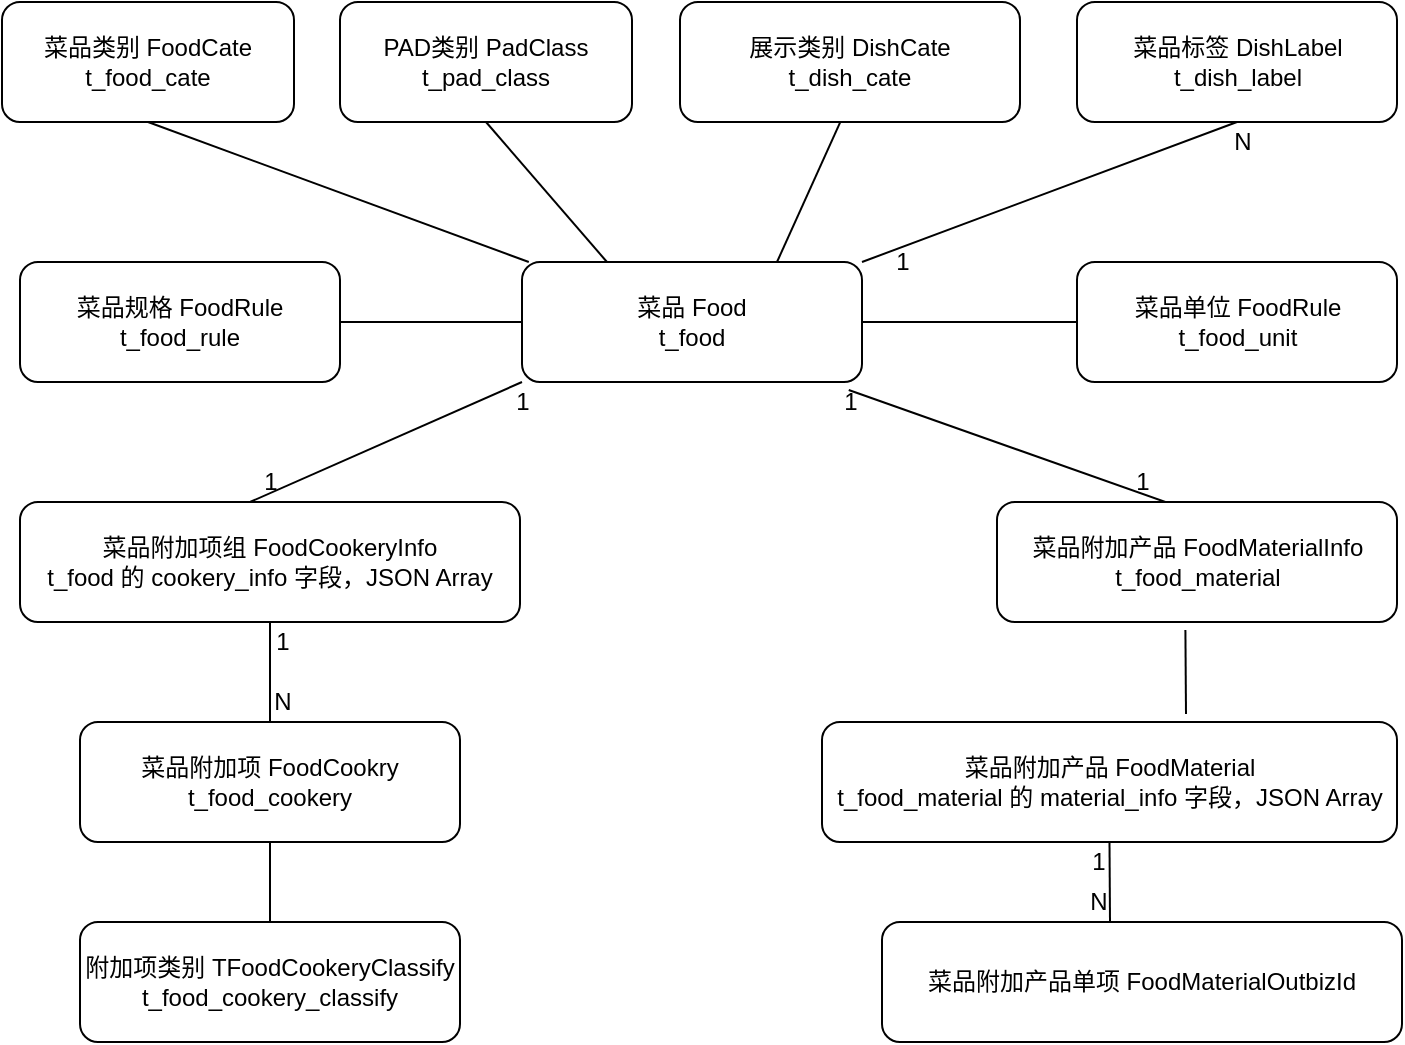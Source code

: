<mxfile version="12.9.3" type="github">
  <diagram id="4V4tQLnMtYVtYV8gn-_p" name="Page-1">
    <mxGraphModel dx="892" dy="526" grid="1" gridSize="10" guides="1" tooltips="1" connect="1" arrows="1" fold="1" page="1" pageScale="1" pageWidth="827" pageHeight="1169" math="0" shadow="0">
      <root>
        <mxCell id="0" />
        <mxCell id="1" parent="0" />
        <mxCell id="sSO3kZN4EnUUkSsGxBi6-1" value="PAD类别 PadClass&lt;br&gt;t_pad_class" style="rounded=1;whiteSpace=wrap;html=1;" vertex="1" parent="1">
          <mxGeometry x="219" y="40" width="146" height="60" as="geometry" />
        </mxCell>
        <mxCell id="sSO3kZN4EnUUkSsGxBi6-2" value="菜品类别 FoodCate&lt;br&gt;t_food_cate" style="rounded=1;whiteSpace=wrap;html=1;" vertex="1" parent="1">
          <mxGeometry x="50" y="40" width="146" height="60" as="geometry" />
        </mxCell>
        <mxCell id="sSO3kZN4EnUUkSsGxBi6-6" value="菜品 Food&lt;br&gt;t_food" style="rounded=1;whiteSpace=wrap;html=1;" vertex="1" parent="1">
          <mxGeometry x="310" y="170" width="170" height="60" as="geometry" />
        </mxCell>
        <mxCell id="sSO3kZN4EnUUkSsGxBi6-8" value="展示类别 DishCate&lt;br&gt;t_dish_cate" style="rounded=1;whiteSpace=wrap;html=1;" vertex="1" parent="1">
          <mxGeometry x="389" y="40" width="170" height="60" as="geometry" />
        </mxCell>
        <mxCell id="sSO3kZN4EnUUkSsGxBi6-9" value="菜品标签&amp;nbsp;DishLabel&lt;br&gt;t_dish_label" style="rounded=1;whiteSpace=wrap;html=1;" vertex="1" parent="1">
          <mxGeometry x="587.5" y="40" width="160" height="60" as="geometry" />
        </mxCell>
        <mxCell id="sSO3kZN4EnUUkSsGxBi6-10" value="附加项类别 TFoodCookeryClassify&lt;br&gt;t_food_cookery_classify" style="rounded=1;whiteSpace=wrap;html=1;" vertex="1" parent="1">
          <mxGeometry x="89" y="500" width="190" height="60" as="geometry" />
        </mxCell>
        <mxCell id="sSO3kZN4EnUUkSsGxBi6-11" value="" style="endArrow=none;html=1;entryX=0.5;entryY=1;entryDx=0;entryDy=0;exitX=1;exitY=0;exitDx=0;exitDy=0;" edge="1" parent="1" source="sSO3kZN4EnUUkSsGxBi6-6" target="sSO3kZN4EnUUkSsGxBi6-9">
          <mxGeometry width="50" height="50" relative="1" as="geometry">
            <mxPoint x="494" y="190" as="sourcePoint" />
            <mxPoint x="544" y="140" as="targetPoint" />
          </mxGeometry>
        </mxCell>
        <mxCell id="sSO3kZN4EnUUkSsGxBi6-13" value="N" style="text;html=1;align=center;verticalAlign=middle;resizable=0;points=[];autosize=1;" vertex="1" parent="1">
          <mxGeometry x="660" y="100" width="20" height="20" as="geometry" />
        </mxCell>
        <mxCell id="sSO3kZN4EnUUkSsGxBi6-14" value="1" style="text;html=1;align=center;verticalAlign=middle;resizable=0;points=[];autosize=1;" vertex="1" parent="1">
          <mxGeometry x="490" y="160" width="20" height="20" as="geometry" />
        </mxCell>
        <mxCell id="sSO3kZN4EnUUkSsGxBi6-20" value="" style="endArrow=none;html=1;entryX=0.5;entryY=1;entryDx=0;entryDy=0;" edge="1" parent="1" source="sSO3kZN4EnUUkSsGxBi6-6" target="sSO3kZN4EnUUkSsGxBi6-2">
          <mxGeometry width="50" height="50" relative="1" as="geometry">
            <mxPoint x="420" y="220" as="sourcePoint" />
            <mxPoint x="470" y="170" as="targetPoint" />
          </mxGeometry>
        </mxCell>
        <mxCell id="sSO3kZN4EnUUkSsGxBi6-21" value="" style="endArrow=none;html=1;entryX=0.5;entryY=1;entryDx=0;entryDy=0;exitX=0.25;exitY=0;exitDx=0;exitDy=0;" edge="1" parent="1" source="sSO3kZN4EnUUkSsGxBi6-6" target="sSO3kZN4EnUUkSsGxBi6-1">
          <mxGeometry width="50" height="50" relative="1" as="geometry">
            <mxPoint x="420" y="220" as="sourcePoint" />
            <mxPoint x="470" y="170" as="targetPoint" />
          </mxGeometry>
        </mxCell>
        <mxCell id="sSO3kZN4EnUUkSsGxBi6-22" value="" style="endArrow=none;html=1;entryX=0.472;entryY=0.997;entryDx=0;entryDy=0;entryPerimeter=0;exitX=0.75;exitY=0;exitDx=0;exitDy=0;" edge="1" parent="1" source="sSO3kZN4EnUUkSsGxBi6-6" target="sSO3kZN4EnUUkSsGxBi6-8">
          <mxGeometry width="50" height="50" relative="1" as="geometry">
            <mxPoint x="420" y="220" as="sourcePoint" />
            <mxPoint x="470" y="170" as="targetPoint" />
          </mxGeometry>
        </mxCell>
        <mxCell id="sSO3kZN4EnUUkSsGxBi6-31" value="菜品附加项 FoodCookry&lt;br&gt;t_food_cookery" style="rounded=1;whiteSpace=wrap;html=1;" vertex="1" parent="1">
          <mxGeometry x="89" y="400" width="190" height="60" as="geometry" />
        </mxCell>
        <mxCell id="sSO3kZN4EnUUkSsGxBi6-35" value="" style="endArrow=none;html=1;entryX=0.5;entryY=1;entryDx=0;entryDy=0;exitX=0.5;exitY=0;exitDx=0;exitDy=0;" edge="1" parent="1" target="sSO3kZN4EnUUkSsGxBi6-31" source="sSO3kZN4EnUUkSsGxBi6-10">
          <mxGeometry width="50" height="50" relative="1" as="geometry">
            <mxPoint x="375" y="455" as="sourcePoint" />
            <mxPoint x="190" y="425" as="targetPoint" />
          </mxGeometry>
        </mxCell>
        <mxCell id="sSO3kZN4EnUUkSsGxBi6-38" value="菜品附加产品 FoodMaterial&lt;br&gt;t_food_material 的 material_info 字段，JSON Array" style="rounded=1;whiteSpace=wrap;html=1;" vertex="1" parent="1">
          <mxGeometry x="460" y="400" width="287.5" height="60" as="geometry" />
        </mxCell>
        <mxCell id="sSO3kZN4EnUUkSsGxBi6-42" value="菜品附加产品单项 FoodMaterialOutbizId" style="rounded=1;whiteSpace=wrap;html=1;" vertex="1" parent="1">
          <mxGeometry x="490" y="500" width="260" height="60" as="geometry" />
        </mxCell>
        <mxCell id="sSO3kZN4EnUUkSsGxBi6-48" value="菜品规格 FoodRule&lt;br&gt;t_food_rule" style="rounded=1;whiteSpace=wrap;html=1;" vertex="1" parent="1">
          <mxGeometry x="59" y="170" width="160" height="60" as="geometry" />
        </mxCell>
        <mxCell id="sSO3kZN4EnUUkSsGxBi6-49" value="菜品单位 FoodRule&lt;br&gt;t_food_unit" style="rounded=1;whiteSpace=wrap;html=1;" vertex="1" parent="1">
          <mxGeometry x="587.5" y="170" width="160" height="60" as="geometry" />
        </mxCell>
        <mxCell id="sSO3kZN4EnUUkSsGxBi6-50" value="菜品附加项组 FoodCookeryInfo&lt;br&gt;t_food 的&amp;nbsp;cookery_info 字段，JSON Array" style="rounded=1;whiteSpace=wrap;html=1;" vertex="1" parent="1">
          <mxGeometry x="59" y="290" width="250" height="60" as="geometry" />
        </mxCell>
        <mxCell id="sSO3kZN4EnUUkSsGxBi6-51" value="" style="endArrow=none;html=1;exitX=0.46;exitY=0;exitDx=0;exitDy=0;exitPerimeter=0;entryX=0;entryY=1;entryDx=0;entryDy=0;" edge="1" parent="1" source="sSO3kZN4EnUUkSsGxBi6-50" target="sSO3kZN4EnUUkSsGxBi6-6">
          <mxGeometry width="50" height="50" relative="1" as="geometry">
            <mxPoint x="460" y="300" as="sourcePoint" />
            <mxPoint x="510" y="250" as="targetPoint" />
          </mxGeometry>
        </mxCell>
        <mxCell id="sSO3kZN4EnUUkSsGxBi6-52" value="1" style="text;html=1;align=center;verticalAlign=middle;resizable=0;points=[];autosize=1;" vertex="1" parent="1">
          <mxGeometry x="300" y="230" width="20" height="20" as="geometry" />
        </mxCell>
        <mxCell id="sSO3kZN4EnUUkSsGxBi6-53" value="1" style="text;html=1;align=center;verticalAlign=middle;resizable=0;points=[];autosize=1;" vertex="1" parent="1">
          <mxGeometry x="174" y="270" width="20" height="20" as="geometry" />
        </mxCell>
        <mxCell id="sSO3kZN4EnUUkSsGxBi6-54" value="" style="endArrow=none;html=1;exitX=0.5;exitY=0;exitDx=0;exitDy=0;entryX=0.5;entryY=1;entryDx=0;entryDy=0;" edge="1" parent="1" source="sSO3kZN4EnUUkSsGxBi6-31" target="sSO3kZN4EnUUkSsGxBi6-50">
          <mxGeometry width="50" height="50" relative="1" as="geometry">
            <mxPoint x="460" y="300" as="sourcePoint" />
            <mxPoint x="510" y="250" as="targetPoint" />
          </mxGeometry>
        </mxCell>
        <mxCell id="sSO3kZN4EnUUkSsGxBi6-55" value="1" style="text;html=1;align=center;verticalAlign=middle;resizable=0;points=[];autosize=1;" vertex="1" parent="1">
          <mxGeometry x="180" y="350" width="20" height="20" as="geometry" />
        </mxCell>
        <mxCell id="sSO3kZN4EnUUkSsGxBi6-57" value="N" style="text;html=1;align=center;verticalAlign=middle;resizable=0;points=[];autosize=1;" vertex="1" parent="1">
          <mxGeometry x="180" y="380" width="20" height="20" as="geometry" />
        </mxCell>
        <mxCell id="sSO3kZN4EnUUkSsGxBi6-58" value="" style="endArrow=none;html=1;entryX=0.961;entryY=1.067;entryDx=0;entryDy=0;entryPerimeter=0;exitX=0.563;exitY=0.167;exitDx=0;exitDy=0;exitPerimeter=0;" edge="1" parent="1" source="sSO3kZN4EnUUkSsGxBi6-64" target="sSO3kZN4EnUUkSsGxBi6-6">
          <mxGeometry width="50" height="50" relative="1" as="geometry">
            <mxPoint x="460" y="330" as="sourcePoint" />
            <mxPoint x="510" y="280" as="targetPoint" />
          </mxGeometry>
        </mxCell>
        <mxCell id="sSO3kZN4EnUUkSsGxBi6-61" value="" style="endArrow=none;html=1;entryX=0.471;entryY=1.067;entryDx=0;entryDy=0;entryPerimeter=0;" edge="1" parent="1" target="sSO3kZN4EnUUkSsGxBi6-64">
          <mxGeometry width="50" height="50" relative="1" as="geometry">
            <mxPoint x="642" y="396" as="sourcePoint" />
            <mxPoint x="510" y="280" as="targetPoint" />
          </mxGeometry>
        </mxCell>
        <mxCell id="sSO3kZN4EnUUkSsGxBi6-64" value="菜品附加产品 FoodMaterialInfo&lt;br&gt;t_food_material" style="rounded=1;whiteSpace=wrap;html=1;" vertex="1" parent="1">
          <mxGeometry x="547.5" y="290" width="200" height="60" as="geometry" />
        </mxCell>
        <mxCell id="sSO3kZN4EnUUkSsGxBi6-65" value="1" style="text;html=1;align=center;verticalAlign=middle;resizable=0;points=[];autosize=1;" vertex="1" parent="1">
          <mxGeometry x="464" y="230" width="20" height="20" as="geometry" />
        </mxCell>
        <mxCell id="sSO3kZN4EnUUkSsGxBi6-66" value="1" style="text;html=1;align=center;verticalAlign=middle;resizable=0;points=[];autosize=1;" vertex="1" parent="1">
          <mxGeometry x="610" y="270" width="20" height="20" as="geometry" />
        </mxCell>
        <mxCell id="sSO3kZN4EnUUkSsGxBi6-67" value="" style="endArrow=none;html=1;entryX=0.5;entryY=1;entryDx=0;entryDy=0;" edge="1" parent="1" target="sSO3kZN4EnUUkSsGxBi6-38">
          <mxGeometry width="50" height="50" relative="1" as="geometry">
            <mxPoint x="604" y="500" as="sourcePoint" />
            <mxPoint x="510" y="310" as="targetPoint" />
          </mxGeometry>
        </mxCell>
        <mxCell id="sSO3kZN4EnUUkSsGxBi6-68" value="1" style="text;html=1;align=center;verticalAlign=middle;resizable=0;points=[];autosize=1;" vertex="1" parent="1">
          <mxGeometry x="587.5" y="460" width="20" height="20" as="geometry" />
        </mxCell>
        <mxCell id="sSO3kZN4EnUUkSsGxBi6-71" value="N" style="text;html=1;align=center;verticalAlign=middle;resizable=0;points=[];autosize=1;" vertex="1" parent="1">
          <mxGeometry x="587.5" y="480" width="20" height="20" as="geometry" />
        </mxCell>
        <mxCell id="sSO3kZN4EnUUkSsGxBi6-73" value="" style="endArrow=none;html=1;entryX=0;entryY=0.5;entryDx=0;entryDy=0;exitX=1;exitY=0.5;exitDx=0;exitDy=0;" edge="1" parent="1" source="sSO3kZN4EnUUkSsGxBi6-6" target="sSO3kZN4EnUUkSsGxBi6-49">
          <mxGeometry width="50" height="50" relative="1" as="geometry">
            <mxPoint x="460" y="330" as="sourcePoint" />
            <mxPoint x="510" y="280" as="targetPoint" />
          </mxGeometry>
        </mxCell>
        <mxCell id="sSO3kZN4EnUUkSsGxBi6-74" value="" style="endArrow=none;html=1;exitX=1;exitY=0.5;exitDx=0;exitDy=0;" edge="1" parent="1" source="sSO3kZN4EnUUkSsGxBi6-48">
          <mxGeometry width="50" height="50" relative="1" as="geometry">
            <mxPoint x="490" y="210" as="sourcePoint" />
            <mxPoint x="310" y="200" as="targetPoint" />
          </mxGeometry>
        </mxCell>
      </root>
    </mxGraphModel>
  </diagram>
</mxfile>
